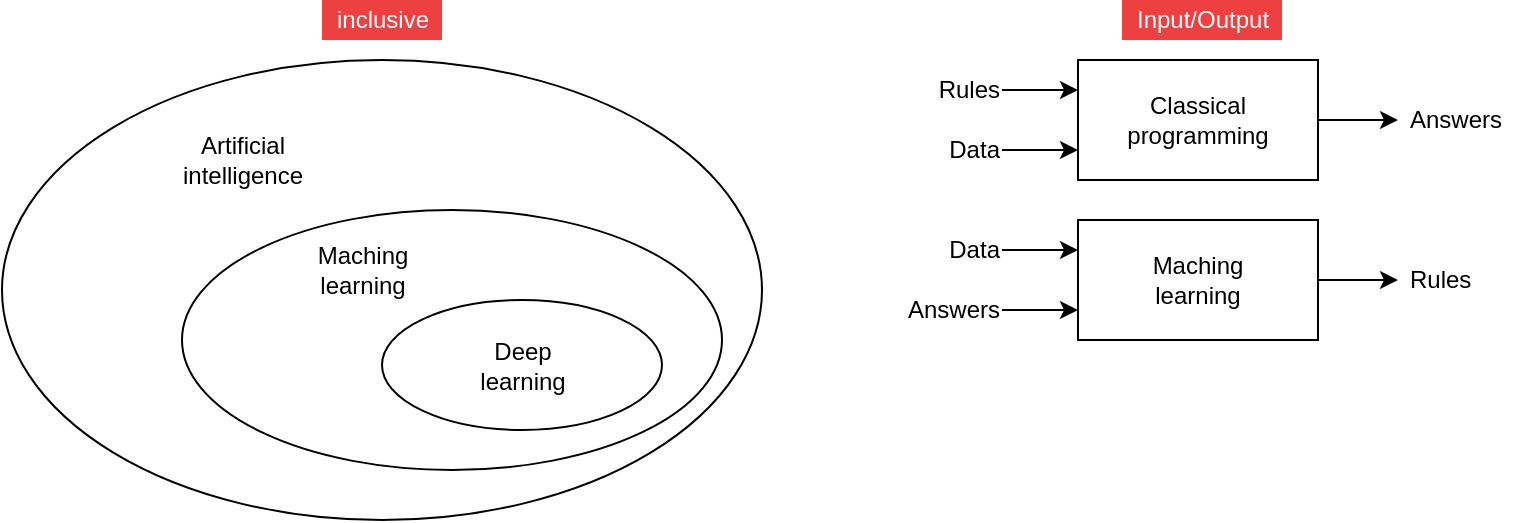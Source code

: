 <mxfile version="13.1.3">
    <diagram id="6hGFLwfOUW9BJ-s0fimq" name="relations">
        <mxGraphModel dx="554" dy="480" grid="1" gridSize="10" guides="1" tooltips="1" connect="1" arrows="1" fold="1" page="1" pageScale="1" pageWidth="827" pageHeight="1169" math="0" shadow="0">
            <root>
                <mxCell id="0"/>
                <mxCell id="1" parent="0"/>
                <mxCell id="2" value="" style="group" vertex="1" connectable="0" parent="1">
                    <mxGeometry x="40" y="50" width="380" height="230" as="geometry"/>
                </mxCell>
                <mxCell id="3" value="" style="ellipse;whiteSpace=wrap;html=1;" vertex="1" parent="2">
                    <mxGeometry width="380" height="230" as="geometry"/>
                </mxCell>
                <mxCell id="4" value="" style="ellipse;whiteSpace=wrap;html=1;" vertex="1" parent="2">
                    <mxGeometry x="90" y="75" width="270" height="130" as="geometry"/>
                </mxCell>
                <mxCell id="5" value="" style="ellipse;whiteSpace=wrap;html=1;" vertex="1" parent="2">
                    <mxGeometry x="190" y="120" width="140" height="65" as="geometry"/>
                </mxCell>
                <mxCell id="6" value="Artificial &lt;br&gt;intelligence" style="text;html=1;align=center;verticalAlign=middle;resizable=0;points=[];autosize=1;" vertex="1" parent="2">
                    <mxGeometry x="80" y="35" width="80" height="30" as="geometry"/>
                </mxCell>
                <mxCell id="7" value="Maching&lt;br&gt;learning" style="text;html=1;align=center;verticalAlign=middle;resizable=0;points=[];autosize=1;" vertex="1" parent="2">
                    <mxGeometry x="150" y="90" width="60" height="30" as="geometry"/>
                </mxCell>
                <mxCell id="8" value="Deep&lt;br&gt;learning" style="text;html=1;align=center;verticalAlign=middle;resizable=0;points=[];autosize=1;" vertex="1" parent="2">
                    <mxGeometry x="230" y="137.5" width="60" height="30" as="geometry"/>
                </mxCell>
                <mxCell id="9" value="inclusive" style="text;html=1;align=center;verticalAlign=middle;resizable=0;points=[];autosize=1;fillColor=#ed4040;fontColor=#FFFFFF;" vertex="1" parent="1">
                    <mxGeometry x="200" y="20" width="60" height="20" as="geometry"/>
                </mxCell>
                <mxCell id="10" value="Input/Output" style="text;html=1;align=center;verticalAlign=middle;resizable=0;points=[];autosize=1;fillColor=#ED4040;fontColor=#FFFFFF;" vertex="1" parent="1">
                    <mxGeometry x="600" y="20" width="80" height="20" as="geometry"/>
                </mxCell>
                <mxCell id="11" value="" style="group" vertex="1" connectable="0" parent="1">
                    <mxGeometry x="490" y="50" width="312" height="140" as="geometry"/>
                </mxCell>
                <mxCell id="12" value="" style="group" vertex="1" connectable="0" parent="11">
                    <mxGeometry width="312" height="60" as="geometry"/>
                </mxCell>
                <mxCell id="13" value="Answers" style="text;html=1;align=left;verticalAlign=middle;resizable=0;points=[];autosize=1;" vertex="1" parent="12">
                    <mxGeometry x="252" y="20" width="60" height="20" as="geometry"/>
                </mxCell>
                <mxCell id="14" value="" style="group" vertex="1" connectable="0" parent="12">
                    <mxGeometry width="248" height="60" as="geometry"/>
                </mxCell>
                <mxCell id="15" value="Rules" style="text;html=1;align=right;verticalAlign=middle;resizable=0;points=[];autosize=1;" vertex="1" parent="14">
                    <mxGeometry y="5" width="50" height="20" as="geometry"/>
                </mxCell>
                <mxCell id="16" value="Data" style="text;html=1;align=right;verticalAlign=middle;resizable=0;points=[];autosize=1;" vertex="1" parent="14">
                    <mxGeometry x="10" y="35" width="40" height="20" as="geometry"/>
                </mxCell>
                <mxCell id="17" style="edgeStyle=orthogonalEdgeStyle;rounded=0;orthogonalLoop=1;jettySize=auto;html=1;" edge="1" parent="14" source="18">
                    <mxGeometry relative="1" as="geometry">
                        <mxPoint x="248" y="30" as="targetPoint"/>
                    </mxGeometry>
                </mxCell>
                <mxCell id="18" value="Classical&lt;br&gt;programming" style="rounded=0;whiteSpace=wrap;html=1;" vertex="1" parent="14">
                    <mxGeometry x="88" width="120" height="60" as="geometry"/>
                </mxCell>
                <mxCell id="19" style="edgeStyle=orthogonalEdgeStyle;rounded=0;orthogonalLoop=1;jettySize=auto;html=1;entryX=0;entryY=0.25;entryDx=0;entryDy=0;" edge="1" parent="14" source="15" target="18">
                    <mxGeometry relative="1" as="geometry"/>
                </mxCell>
                <mxCell id="20" style="edgeStyle=orthogonalEdgeStyle;rounded=0;orthogonalLoop=1;jettySize=auto;html=1;entryX=0;entryY=0.75;entryDx=0;entryDy=0;" edge="1" parent="14" source="16" target="18">
                    <mxGeometry relative="1" as="geometry"/>
                </mxCell>
                <mxCell id="21" value="" style="group" vertex="1" connectable="0" parent="11">
                    <mxGeometry y="80" width="312" height="60" as="geometry"/>
                </mxCell>
                <mxCell id="22" value="Rules" style="text;html=1;align=left;verticalAlign=middle;resizable=0;points=[];autosize=1;" vertex="1" parent="21">
                    <mxGeometry x="252" y="20" width="50" height="20" as="geometry"/>
                </mxCell>
                <mxCell id="23" value="" style="group" vertex="1" connectable="0" parent="21">
                    <mxGeometry width="248" height="60" as="geometry"/>
                </mxCell>
                <mxCell id="24" value="Data" style="text;html=1;align=right;verticalAlign=middle;resizable=0;points=[];autosize=1;" vertex="1" parent="23">
                    <mxGeometry x="10" y="5" width="40" height="20" as="geometry"/>
                </mxCell>
                <mxCell id="25" value="Answers" style="text;html=1;align=right;verticalAlign=middle;resizable=0;points=[];autosize=1;" vertex="1" parent="23">
                    <mxGeometry x="-10" y="35" width="60" height="20" as="geometry"/>
                </mxCell>
                <mxCell id="26" style="edgeStyle=orthogonalEdgeStyle;rounded=0;orthogonalLoop=1;jettySize=auto;html=1;" edge="1" parent="23" source="27">
                    <mxGeometry relative="1" as="geometry">
                        <mxPoint x="248" y="30" as="targetPoint"/>
                    </mxGeometry>
                </mxCell>
                <mxCell id="27" value="Maching&lt;br&gt;learning" style="rounded=0;whiteSpace=wrap;html=1;" vertex="1" parent="23">
                    <mxGeometry x="88" width="120" height="60" as="geometry"/>
                </mxCell>
                <mxCell id="28" style="edgeStyle=orthogonalEdgeStyle;rounded=0;orthogonalLoop=1;jettySize=auto;html=1;entryX=0;entryY=0.25;entryDx=0;entryDy=0;" edge="1" parent="23" source="24" target="27">
                    <mxGeometry relative="1" as="geometry"/>
                </mxCell>
                <mxCell id="29" style="edgeStyle=orthogonalEdgeStyle;rounded=0;orthogonalLoop=1;jettySize=auto;html=1;entryX=0;entryY=0.75;entryDx=0;entryDy=0;" edge="1" parent="23" source="25" target="27">
                    <mxGeometry relative="1" as="geometry"/>
                </mxCell>
            </root>
        </mxGraphModel>
    </diagram>
</mxfile>
